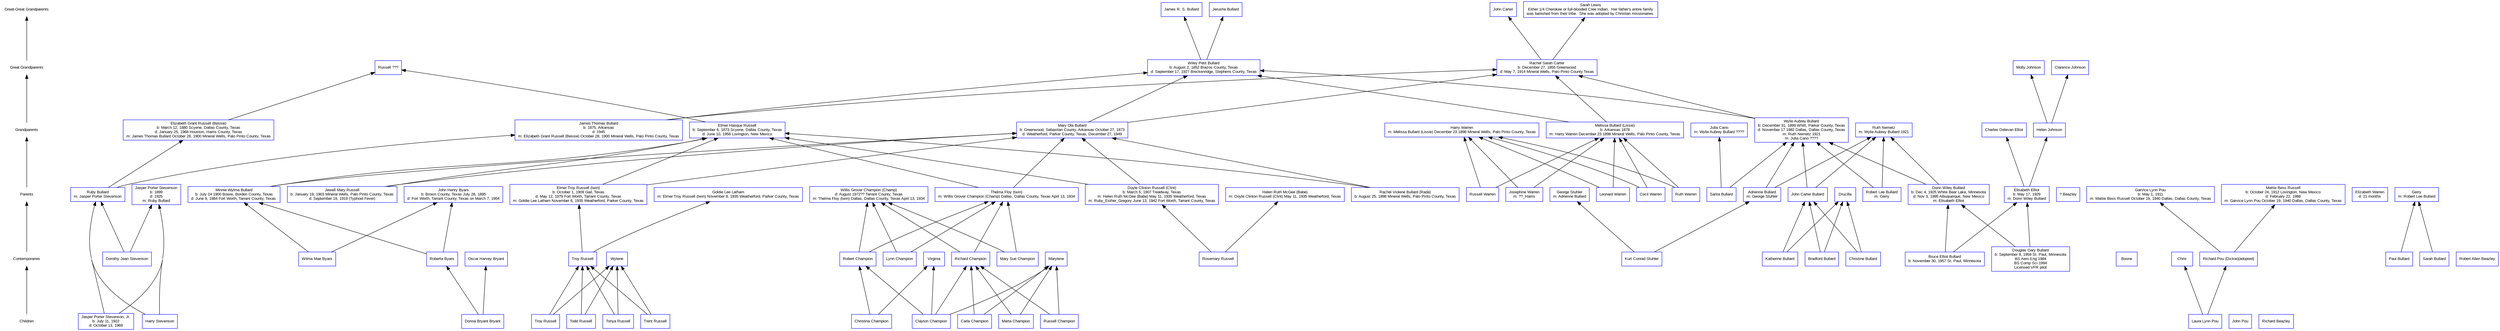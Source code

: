 //Header
digraph G {
    node [shape=box,fontname="Arial",fontsize="10"];
    edge [fontname="Arial",fontsize="8"];
    ranksep=1.5;
    rankdir=BT;
    concentrate=true;

    //Ranking Enumeration
node [shape=plaintext,fontname="Arial",fontsize="10"];
    { "Children" -> "Contemporaries" -> "Parents" -> "Grandparents" -> "Great Grandparents" -> "Great-Great Grandparents" }

    //Declarations
Adrienne_Stuhler [label="Adrienne Bullard\nm: George Stuhler" shape=rectangle color="blue"];
    Beazley [label="? Beazley" shape=rectangle color="blue"];
    Boone [label="Boone" shape=rectangle color="blue"];
    Bradford_Bullard [label="Bradford Bullard" shape=rectangle color="blue"];
    Carla_Champion [label="Carla Champion" shape=rectangle color="blue"];
    Cecil_Warren [label="Cecil Warren" shape=rectangle color="blue"];
    Charles_Delevan_Elliot [label="Charles Delevan Elliot" shape=rectangle color="blue"];
    Chris [label="Chris" shape=rectangle color="blue"];
    Christina_Champion [label="Christina Champion" shape=rectangle color="blue"];
    Christine_Bullard [label="Christine Bullard" shape=rectangle color="blue"];
    Clarence_Johnson [label="Clarence Johnson" shape=rectangle color="blue"];
    Clayton_Champion [label="Clayton Champion" shape=rectangle color="blue"];
    Donna_Bryant [label="Donna Bryant Bryant" shape=rectangle color="blue"];
    Dorothy_Jean_Stevenson [label="Dorothy Jean Stevenson" shape=rectangle color="blue"];
    Doyle_Clinton_Russell [label="Doyle Clinton Russell (Clint)\nb: March 5, 1907 Treadway, Texas\nm: Helen Ruth McGee (Babe) May 11, 1935 Weatherford, Texas\nm: Ruby_Esther_Gregory June 13, 1942 Fort Worth, Tarrant County, Texas" shape=rectangle color="blue"];
    Drucilla [label="Drucilla" shape=rectangle color="blue"];
    Elizabeth_Grant_Russell [label="Elizabeth Grant Russell (Bessie)\nb: March 12, 1880 Scyene, Dallas County, Texas\nd: January 25, 1968 Houston, Harris County, Texas\nm: James Thomas Bullard October 28, 1900 Mineral Wells, Palo Pinto County, Texas" shape=rectangle color="blue"];
    Elizabeth_Warren [label="Elizabeth Warren\nd: 21 months" shape=rectangle color="blue"];
    Elmer_Hasque_Russell [label="Elmer Hasque Russell\nb: September 6, 1873 Scyene, Dallas County, Texas\nd: June 10, 1956 Lovington, New Mexico" shape=rectangle color="blue"];
    Elmer_Troy_Russell [label="Elmer Troy Russell (twin)\nb: October 1, 1909 Gail, Texas\nd: May 12, 1979 Fort Worth, Tarrant County, Texas\nm: Goldie Lee Latham November 8, 1935 Weatherford, Parker County, Texas" shape=rectangle color="blue"];
    Garvice_Lynn_Pou [label="Garvice Lynn Pou\nb: May 1, 1911\nm: Mattie Bess Russell October 19, 1940 Dallas, Dallas County, Texas" shape=rectangle color="blue"];
    George_Stuhler [label="George Stuhler\nm: Adrienne Bullard" shape=rectangle color="blue"];
    Geraldine [label="Gerry\nm: Robert Lee Bullard" shape=rectangle color="blue"];
    Goldie_Lee_Latham [label="Goldie Lee Latham\nm: Elmer Troy Russell (twin) November 8, 1935 Weatherford, Parker County, Texas" shape=rectangle color="blue"];
    Harry_Stevenson [label="Harry Stevenson" shape=rectangle color="blue"];
    Harry_Warren [label="Harry Warren\nm: Melissa Bullard (Lissie) December 23 1898 Mineral Wells, Palo Pinto County, Texas" shape=rectangle color="blue"];
    Helen_Johnson [label="Helen Johnson" shape=rectangle color="blue"];
    Helen_Ruth_McGee [label="Helen Ruth McGee (Babe)\nm: Doyle Clinton Russell (Clint) May 11, 1935 Weatherford, Texas" shape=rectangle color="blue"];
    James_Bullard [label="James R. S. Bullard" shape=rectangle color="blue"];
    James_Thomas_Bullard [label="James Thomas Bullard\nb: 1875, Arkansas\nd: 1945\nm: Elizabeth Grant Russell (Bessie) October 28, 1900 Mineral Wells, Palo Pinto County, Texas" shape=rectangle color="blue"];
    Jasper_Porter_Stevenson [label="Jasper Porter Stevenson\nb: 1899\nd: 1925\nm: Ruby Bullard" shape=rectangle color="blue"];
    Jasper_Porter_Stevenson_Jr [label="Jasper Porter Stevenson, Jr.\nb: July 11, 1922\nd: October 13, 1969" shape=rectangle color="blue"];
    Jerusha_Bullard [label="Jerusha Bullard" shape=rectangle color="blue"];
    Jewell_Mary [label="Jewell Mary Russell\nb: January 19, 1903 Mineral Wells, Palo Pinto County, Texas\nd: September 19, 1919 (Typhoid Fever)" shape=rectangle color="blue"];
    John_Carter [label="John Carter" shape=rectangle color="blue"];
    John_Carter_Bullard [label="John Carter Bullard" shape=rectangle color="blue"];
    John_Henry_Byars [label="John Henry Byars\nb: Brown County, Texas July 28, 1895\nd: Fort Worth, Tarrant County, Texas on March 7, 1954" shape=rectangle color="blue"];
    John_Pou [label="John Pou" shape=rectangle color="blue"];
    Josephine_Warren [label="Josephine Warren\nm: ??_Harris" shape=rectangle color="blue"];
    Julia_Cano [label="Julia Cano\nm: Wylie Aubrey Bullard ????" shape=rectangle color="blue"];
    Katherine_Bullard [label="Katherine Bullard" shape=rectangle color="blue"];
    Kurt_Stuhler [label="Kurt Conrad Stuhler" shape=rectangle color="blue"];
    Laura_Lynn_Pou [label="Laura Lynn Pou" shape=rectangle color="blue"];
    Leonard_Warren [label="Leonard Warren" shape=rectangle color="blue"];
    Lynn_Champion [label="Lynn Champion" shape=rectangle color="blue"];
    Marta_Champion [label="Marta Champion" shape=rectangle color="blue"];
    Mary_Ola_Bullard [label="Mary Ola Bullard\nb: Greenwood, Sebastian County, Arkansas October 27, 1873\nd: Weatherford, Parker County, Texas, December 27, 1949" shape=rectangle color="blue"];
    Mary_Sue_Champion [label="Mary Sue Champion" shape=rectangle color="blue"];
    Marylene [label="Marylene" shape=rectangle color="blue"];
    Mattie_Bess_Russell [label="Mattie Bess Russell\nb: October 24, 1912 Lovington, New Mexico\nd: February 22, 1988\nm: Garvice Lynn Pou October 19, 1940 Dallas, Dallas County, Texas" shape=rectangle color="blue"];
    Melissa_Bullard [label="Melissa Bullard (Lissie)\nb: Arkansas 1878\nm: Harry Warren December 23 1898 Mineral Wells, Palo Pinto County, Texas" shape=rectangle color="blue"];
    Minnie_Wylma_Russell [label="Minnie Wylma Bullard\nb: July 24 1900 Bowie, Borden County, Texas\nd: June 9, 1984 Fort Worth, Tarrant County, Texas " shape=rectangle color="blue"];
    Molly_Johnson [label="Molly Johnson" shape=rectangle color="blue"];
    Oscar_Harvey_Bryant [label="Oscar Harvey Bryant" shape=rectangle color="blue"];
    Paul_Bullard [label="Paul Bullard" shape=rectangle color="blue"];
    Rachel_Sarah_Carter [label="Rachel Sarah Carter\nb: December 27, 1855 Greenwood\nd: May 7, 1914 Mineral Wells, Palo Pinto County Texas" shape=rectangle color="blue"];
    Rachel_Violene_Russell [label="Rachel Violene Bullard (Rada)\nb: August 25, 1898 Mineral Wells, Palo Pinto County, Texas" shape=rectangle color="blue"];
    Richard_Beazley [label="Richard Beazley" shape=rectangle color="blue"];
    Richard_Champion [label="Richard Champion" shape=rectangle color="blue"];
    Richard_Pou [label="Richard Pou (Dickie)(adopted)" shape=rectangle color="blue"];
    Robert_Allen_Beazley [label="Robert Allen Beazley" shape=rectangle color="blue"];
    Robert_Champion [label="Robert Champion" shape=rectangle color="blue"];
    Robert_Lee_Bullard [label="Robert Lee Bullard\nm: Gerry" shape=rectangle color="blue"];
    Roberta_Byars [label="Roberta Byars" shape=rectangle color="blue"];
    Rosemary_Russell [label="Rosemary Russell" shape=rectangle color="blue"];
    Ruby_Bullard [label="Ruby Bullard\nm: Jasper Porter Stevenson" shape=rectangle color="blue"];
    Russell [label="Russell ???" shape=rectangle color="blue"];
    Russell_Champion [label="Russell Champion" shape=rectangle color="blue"];
    Russell_Warren [label="Russell Warren" shape=rectangle color="blue"];
    Ruth_Nemetz [label="Ruth Nemetz\nm: Wylie Aubrey Bullard 1921" shape=rectangle color="blue"];
    Ruth_Warren [label="Ruth Warren" shape=rectangle color="blue"];
    Sarah_Bullard [label="Sarah Bullard" shape=rectangle color="blue"];
    Sarah_Lewis [label="Sarah Lewis\nEither 1/4 Cherokee or full-blooded Cree Indian.  Her father's entire family\nwas banished from their tribe.  She was adopted by Christian missionaries." shape=rectangle color="blue"];
    Sarita_Bullard [label="Sarita Bullard" shape=rectangle color="blue"];
    Thelma_Floy_Russell [label="Thelma Floy (twin)\nm: Willis Grover Champion (Champ) Dallas, Dallas County, Texas April 13, 1934" shape=rectangle color="blue"];
    Todd_Russell [label="Todd Russell" shape=rectangle color="blue"];
    Tonya_Russell [label="Tonya Russell" shape=rectangle color="blue"];
    Trent_Russell [label="Trent Russell" shape=rectangle color="blue"];
    Troy_Russell [label="Troy Russell" shape=rectangle color="blue"];
    Troy_Russell_II [label="Troy Russell" shape=rectangle color="blue"];
    Virginia [label="Virginia" shape=rectangle color="blue"];
    Wiley_Petit_Bullard [label="Wiley Petit Bullard\nb: August 2, 1852 Brazos County, Texas\nd: September 17, 1927 Breckenridge, Stephens County, Texas" shape=rectangle color="blue"];
    Willis_Grover_Champion [label="Willis Grover Champion (Champ)\nd: August 1972?? Tarrant County, Texas\nm: Thelma Floy (twin) Dallas, Dallas County, Texas April 13, 1934" shape=rectangle color="blue"];
    Wilma_Mae_Byars [label="Wilma Mae Byars" shape=rectangle color="blue"];
    Wylene [label="Wylene" shape=rectangle color="blue"];
    Wylie_Aubrey_Bullard [label="Wylie Aubrey Bullard\nb: December 31, 1899 Whitt, Parker County, Texas\nd: November 17 1982 Dallas, Dallas County, Texas\nm: Ruth Nemetz 1921\nm: Julia Cano ????" shape=rectangle color="blue"];
    bruce_bullard [label="Bruce Elliot Bullard\nb: November 30, 1957 St. Paul, Minnesota" shape=rectangle color="blue"];
    donn_bullard [label="Donn Wiley Bullard\nb: Dec 4, 1925 White Bear Lake, Minnesota\nd: Nov 3, 1995 Albuquerque, New Mexico\nm: Elisabeth Elliot" shape=rectangle color="blue"];
    douglas_bullard [label="Douglas Gary Bullard\nb: September 9, 1959 St. Paul, Minnesota\nBS Aero Eng 1984\nBS Comp Sci 1994\nLicensed VFR pilot" shape=rectangle color="blue"];
    elisabeth_elliot [label="Elisabeth Elliot\nb: May 17, 1929\nm: Donn Wiley Bullard" shape=rectangle color="blue"];


    //Ranking groupings
{ rank = same; "Children"; "Carla_Champion"; "Christina_Champion"; "Clayton_Champion"; "Donna_Bryant"; "Harry_Stevenson"; "Jasper_Porter_Stevenson_Jr"; "John_Pou"; "Laura_Lynn_Pou"; "Marta_Champion"; "Richard_Beazley"; "Russell_Champion"; "Todd_Russell"; "Tonya_Russell"; "Trent_Russell"; "Troy_Russell_II"; }
    { rank = same; "Contemporaries"; "Boone"; "Bradford_Bullard"; "Chris"; "Christine_Bullard"; "Dorothy_Jean_Stevenson"; "Katherine_Bullard"; "Kurt_Stuhler"; "Lynn_Champion"; "Mary_Sue_Champion"; "Marylene"; "Oscar_Harvey_Bryant"; "Paul_Bullard"; "Richard_Champion"; "Richard_Pou"; "Robert_Allen_Beazley"; "Robert_Champion"; "Roberta_Byars"; "Rosemary_Russell"; "Sarah_Bullard"; "Troy_Russell"; "Virginia"; "Wilma_Mae_Byars"; "Wylene"; "bruce_bullard"; "douglas_bullard"; }
    { rank = same; "Parents"; "Adrienne_Stuhler"; "Beazley"; "Cecil_Warren"; "Doyle_Clinton_Russell"; "Drucilla"; "Elizabeth_Warren"; "Elmer_Troy_Russell"; "Garvice_Lynn_Pou"; "George_Stuhler"; "Geraldine"; "Goldie_Lee_Latham"; "Helen_Ruth_McGee"; "Jasper_Porter_Stevenson"; "Jewell_Mary"; "John_Carter_Bullard"; "John_Henry_Byars"; "Josephine_Warren"; "Leonard_Warren"; "Mattie_Bess_Russell"; "Minnie_Wylma_Russell"; "Rachel_Violene_Russell"; "Robert_Lee_Bullard"; "Ruby_Bullard"; "Russell_Warren"; "Ruth_Warren"; "Sarita_Bullard"; "Thelma_Floy_Russell"; "Willis_Grover_Champion"; "donn_bullard"; "elisabeth_elliot"; }
    { rank = same; "Grandparents"; "Charles_Delevan_Elliot"; "Elizabeth_Grant_Russell"; "Elmer_Hasque_Russell"; "Harry_Warren"; "Helen_Johnson"; "James_Thomas_Bullard"; "Julia_Cano"; "Mary_Ola_Bullard"; "Melissa_Bullard"; "Ruth_Nemetz"; "Wylie_Aubrey_Bullard"; }
    { rank = same; "Great Grandparents"; "Clarence_Johnson"; "Molly_Johnson"; "Rachel_Sarah_Carter"; "Russell"; "Wiley_Petit_Bullard"; }
    { rank = same; "Great-Great Grandparents"; "James_Bullard"; "Jerusha_Bullard"; "John_Carter"; "Sarah_Lewis"; }


    //Dependencies
Adrienne_Stuhler -> Ruth_Nemetz;
    Adrienne_Stuhler -> Wylie_Aubrey_Bullard;
    Bradford_Bullard -> Drucilla;
    Bradford_Bullard -> John_Carter_Bullard;
    Carla_Champion -> Marylene;
    Carla_Champion -> Richard_Champion;
    Cecil_Warren -> Harry_Warren;
    Cecil_Warren -> Melissa_Bullard;
    Christina_Champion -> Robert_Champion;
    Christina_Champion -> Virginia;
    Christine_Bullard -> Drucilla;
    Christine_Bullard -> John_Carter_Bullard;
    Clayton_Champion -> Marylene;
    Clayton_Champion -> Richard_Champion;
    Clayton_Champion -> Robert_Champion;
    Clayton_Champion -> Virginia;
    Donna_Bryant -> Oscar_Harvey_Bryant;
    Donna_Bryant -> Roberta_Byars;
    Dorothy_Jean_Stevenson -> Jasper_Porter_Stevenson;
    Dorothy_Jean_Stevenson -> Ruby_Bullard;
    Doyle_Clinton_Russell -> Elmer_Hasque_Russell;
    Doyle_Clinton_Russell -> Mary_Ola_Bullard;
    Elizabeth_Grant_Russell -> Russell;
    Elmer_Hasque_Russell -> Russell;
    Elmer_Troy_Russell -> Elmer_Hasque_Russell;
    Elmer_Troy_Russell -> Mary_Ola_Bullard;
    Harry_Stevenson -> Jasper_Porter_Stevenson;
    Harry_Stevenson -> Ruby_Bullard;
    Helen_Johnson -> Clarence_Johnson;
    Helen_Johnson -> Molly_Johnson;
    James_Thomas_Bullard -> Rachel_Sarah_Carter;
    James_Thomas_Bullard -> Wiley_Petit_Bullard;
    Jasper_Porter_Stevenson_Jr -> Jasper_Porter_Stevenson;
    Jasper_Porter_Stevenson_Jr -> Ruby_Bullard;
    Jewell_Mary -> Elmer_Hasque_Russell;
    Jewell_Mary -> Mary_Ola_Bullard;
    John_Carter_Bullard -> Ruth_Nemetz;
    John_Carter_Bullard -> Wylie_Aubrey_Bullard;
    Josephine_Warren -> Harry_Warren;
    Josephine_Warren -> Melissa_Bullard;
    Katherine_Bullard -> Drucilla;
    Katherine_Bullard -> John_Carter_Bullard;
    Kurt_Stuhler -> Adrienne_Stuhler;
    Kurt_Stuhler -> George_Stuhler;
    Laura_Lynn_Pou -> Chris;
    Laura_Lynn_Pou -> Richard_Pou;
    Leonard_Warren -> Harry_Warren;
    Leonard_Warren -> Melissa_Bullard;
    Lynn_Champion -> Thelma_Floy_Russell;
    Lynn_Champion -> Willis_Grover_Champion;
    Marta_Champion -> Marylene;
    Marta_Champion -> Richard_Champion;
    Mary_Ola_Bullard -> Rachel_Sarah_Carter;
    Mary_Ola_Bullard -> Wiley_Petit_Bullard;
    Mary_Sue_Champion -> Thelma_Floy_Russell;
    Mary_Sue_Champion -> Willis_Grover_Champion;
    Melissa_Bullard -> Rachel_Sarah_Carter;
    Melissa_Bullard -> Wiley_Petit_Bullard;
    Minnie_Wylma_Russell -> Elmer_Hasque_Russell;
    Minnie_Wylma_Russell -> Mary_Ola_Bullard;
    Paul_Bullard -> Geraldine;
    Rachel_Sarah_Carter -> John_Carter;
    Rachel_Sarah_Carter -> Sarah_Lewis;
    Rachel_Violene_Russell -> Elmer_Hasque_Russell;
    Rachel_Violene_Russell -> Mary_Ola_Bullard;
    Richard_Champion -> Thelma_Floy_Russell;
    Richard_Champion -> Willis_Grover_Champion;
    Richard_Pou -> Garvice_Lynn_Pou;
    Richard_Pou -> Mattie_Bess_Russell;
    Robert_Champion -> Thelma_Floy_Russell;
    Robert_Champion -> Willis_Grover_Champion;
    Robert_Lee_Bullard -> Ruth_Nemetz;
    Robert_Lee_Bullard -> Wylie_Aubrey_Bullard;
    Roberta_Byars -> John_Henry_Byars;
    Roberta_Byars -> Minnie_Wylma_Russell;
    Rosemary_Russell -> Doyle_Clinton_Russell;
    Rosemary_Russell -> Helen_Ruth_McGee;
    Ruby_Bullard -> Elizabeth_Grant_Russell;
    Ruby_Bullard -> James_Thomas_Bullard;
    Russell_Champion -> Marylene;
    Russell_Champion -> Richard_Champion;
    Russell_Warren -> Harry_Warren;
    Russell_Warren -> Melissa_Bullard;
    Ruth_Warren -> Harry_Warren;
    Ruth_Warren -> Melissa_Bullard;
    Sarah_Bullard -> Geraldine;
    Sarita_Bullard -> Julia_Cano;
    Sarita_Bullard -> Wylie_Aubrey_Bullard;
    Thelma_Floy_Russell -> Elmer_Hasque_Russell;
    Thelma_Floy_Russell -> Mary_Ola_Bullard;
    Todd_Russell -> Troy_Russell;
    Todd_Russell -> Wylene;
    Tonya_Russell -> Troy_Russell;
    Tonya_Russell -> Wylene;
    Trent_Russell -> Troy_Russell;
    Trent_Russell -> Wylene;
    Troy_Russell -> Elmer_Troy_Russell;
    Troy_Russell -> Goldie_Lee_Latham;
    Troy_Russell_II -> Troy_Russell;
    Troy_Russell_II -> Wylene;
    Wiley_Petit_Bullard -> James_Bullard;
    Wiley_Petit_Bullard -> Jerusha_Bullard;
    Wilma_Mae_Byars -> John_Henry_Byars;
    Wilma_Mae_Byars -> Minnie_Wylma_Russell;
    Wylie_Aubrey_Bullard -> Rachel_Sarah_Carter;
    Wylie_Aubrey_Bullard -> Wiley_Petit_Bullard;
    bruce_bullard -> donn_bullard;
    bruce_bullard -> elisabeth_elliot;
    donn_bullard -> Ruth_Nemetz;
    donn_bullard -> Wylie_Aubrey_Bullard;
    douglas_bullard -> donn_bullard;
    douglas_bullard -> elisabeth_elliot;
    elisabeth_elliot -> Charles_Delevan_Elliot;
    elisabeth_elliot -> Helen_Johnson;


}
